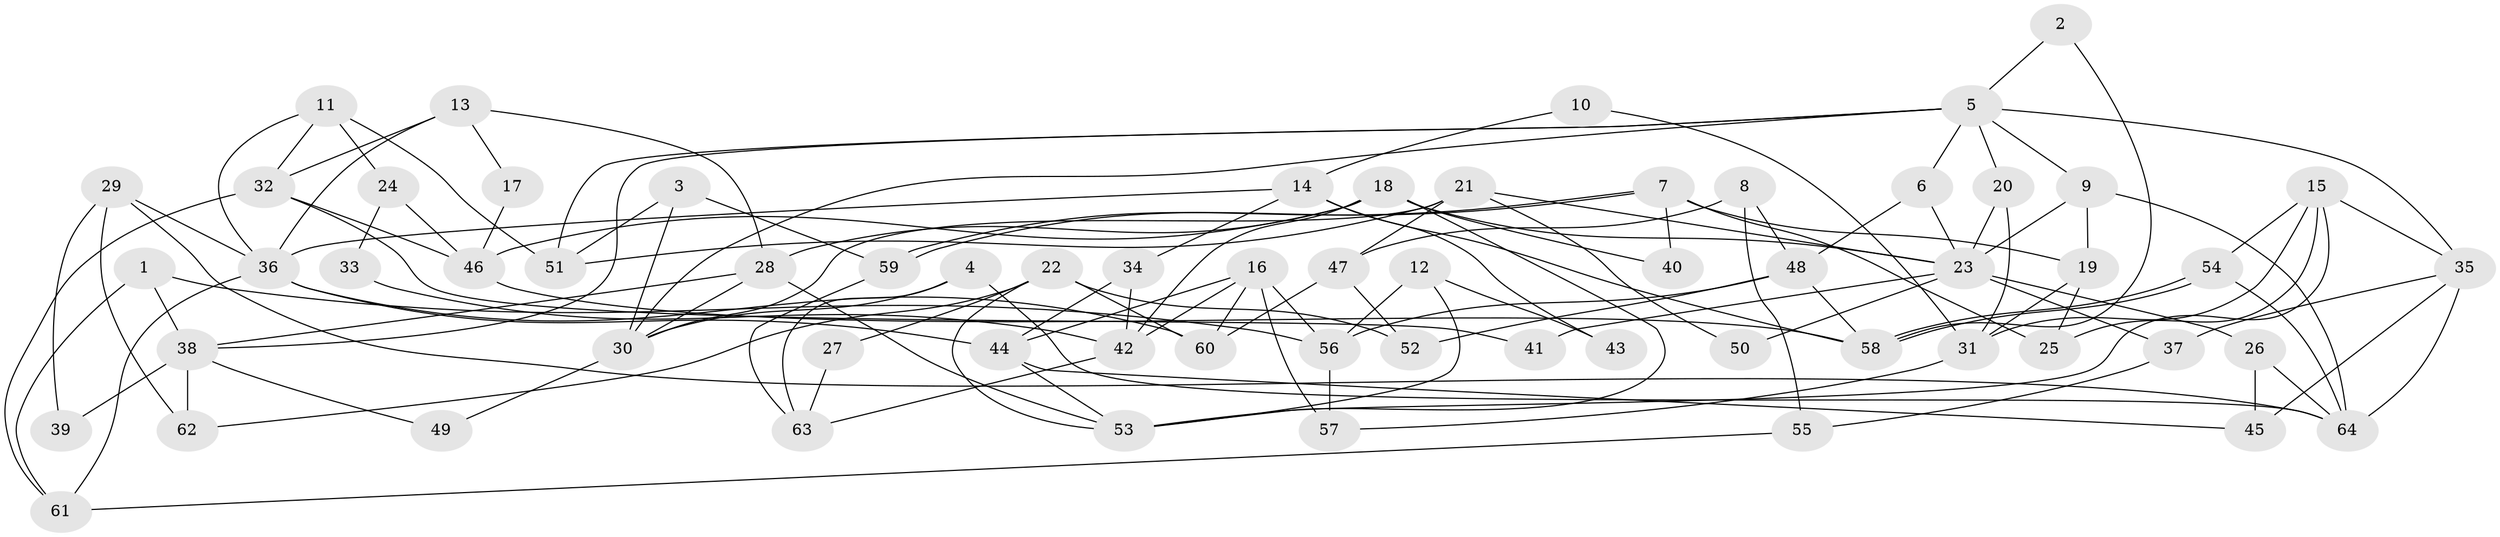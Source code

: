 // Generated by graph-tools (version 1.1) at 2025/11/02/27/25 16:11:18]
// undirected, 64 vertices, 128 edges
graph export_dot {
graph [start="1"]
  node [color=gray90,style=filled];
  1;
  2;
  3;
  4;
  5;
  6;
  7;
  8;
  9;
  10;
  11;
  12;
  13;
  14;
  15;
  16;
  17;
  18;
  19;
  20;
  21;
  22;
  23;
  24;
  25;
  26;
  27;
  28;
  29;
  30;
  31;
  32;
  33;
  34;
  35;
  36;
  37;
  38;
  39;
  40;
  41;
  42;
  43;
  44;
  45;
  46;
  47;
  48;
  49;
  50;
  51;
  52;
  53;
  54;
  55;
  56;
  57;
  58;
  59;
  60;
  61;
  62;
  63;
  64;
  1 -- 56;
  1 -- 38;
  1 -- 61;
  2 -- 5;
  2 -- 58;
  3 -- 51;
  3 -- 30;
  3 -- 59;
  4 -- 30;
  4 -- 63;
  4 -- 64;
  5 -- 35;
  5 -- 9;
  5 -- 6;
  5 -- 20;
  5 -- 30;
  5 -- 38;
  5 -- 51;
  6 -- 48;
  6 -- 23;
  7 -- 59;
  7 -- 59;
  7 -- 25;
  7 -- 19;
  7 -- 40;
  8 -- 55;
  8 -- 47;
  8 -- 48;
  9 -- 19;
  9 -- 64;
  9 -- 23;
  10 -- 14;
  10 -- 31;
  11 -- 32;
  11 -- 36;
  11 -- 24;
  11 -- 51;
  12 -- 53;
  12 -- 56;
  12 -- 43;
  13 -- 32;
  13 -- 28;
  13 -- 17;
  13 -- 36;
  14 -- 36;
  14 -- 34;
  14 -- 43;
  14 -- 58;
  15 -- 54;
  15 -- 31;
  15 -- 25;
  15 -- 35;
  15 -- 53;
  16 -- 44;
  16 -- 60;
  16 -- 42;
  16 -- 56;
  16 -- 57;
  17 -- 46;
  18 -- 23;
  18 -- 28;
  18 -- 40;
  18 -- 42;
  18 -- 46;
  18 -- 53;
  19 -- 31;
  19 -- 25;
  20 -- 23;
  20 -- 31;
  21 -- 51;
  21 -- 23;
  21 -- 30;
  21 -- 47;
  21 -- 50;
  22 -- 53;
  22 -- 52;
  22 -- 27;
  22 -- 60;
  22 -- 62;
  23 -- 26;
  23 -- 37;
  23 -- 41;
  23 -- 50;
  24 -- 46;
  24 -- 33;
  26 -- 45;
  26 -- 64;
  27 -- 63;
  28 -- 30;
  28 -- 53;
  28 -- 38;
  29 -- 64;
  29 -- 62;
  29 -- 36;
  29 -- 39;
  30 -- 49;
  31 -- 57;
  32 -- 61;
  32 -- 46;
  32 -- 41;
  33 -- 42;
  34 -- 44;
  34 -- 42;
  35 -- 64;
  35 -- 37;
  35 -- 45;
  36 -- 44;
  36 -- 60;
  36 -- 61;
  37 -- 55;
  38 -- 39;
  38 -- 49;
  38 -- 62;
  42 -- 63;
  44 -- 53;
  44 -- 45;
  46 -- 58;
  47 -- 60;
  47 -- 52;
  48 -- 58;
  48 -- 52;
  48 -- 56;
  54 -- 64;
  54 -- 58;
  54 -- 58;
  55 -- 61;
  56 -- 57;
  59 -- 63;
}
